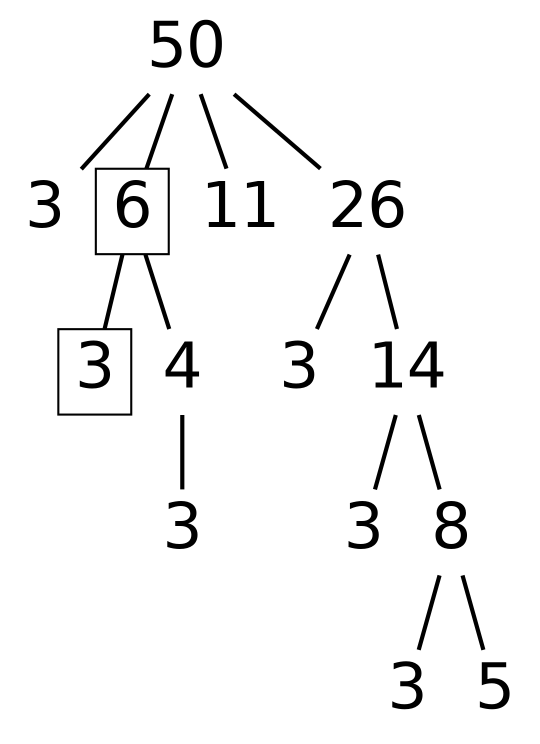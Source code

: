 digraph graph_name {
 graph[nodesep = 0.1];
 edge[dir=none, style=bold];
 node[ fontname = "Helvetica", shape = plaintext, width = 0.25, height = 0.25, fontsize=30];
s50;
s50_3;
s50_6;
s50_6_3;
s50_6_4;
s50_6_4_3;
s50_11;
s50_26;
s50_26_3;
s50_26_14;
s50_26_14_3;
s50_26_14_8;
s50_26_14_8_3;
s50_26_14_8_5;
s50[label="50" ];
s50->s50_3;
s50_3[label="3" ];
s50->s50_6;
s50_6[label="6" ;shape=box];
s50_6->s50_6_3;
s50_6_3[label="3" ;shape=box];
s50_6->s50_6_4;
s50_6_4[label="4" ];
s50_6_4->s50_6_4_3;
s50_6_4_3[label="3" ];
s50->s50_11;
s50_11[label="11" ];
s50->s50_26;
s50_26[label="26" ];
s50_26->s50_26_3;
s50_26_3[label="3" ];
s50_26->s50_26_14;
s50_26_14[label="14" ];
s50_26_14->s50_26_14_3;
s50_26_14_3[label="3" ];
s50_26_14->s50_26_14_8;
s50_26_14_8[label="8" ];
s50_26_14_8->s50_26_14_8_3;
s50_26_14_8_3[label="3" ];
s50_26_14_8->s50_26_14_8_5;
s50_26_14_8_5[label="5" ];
}
